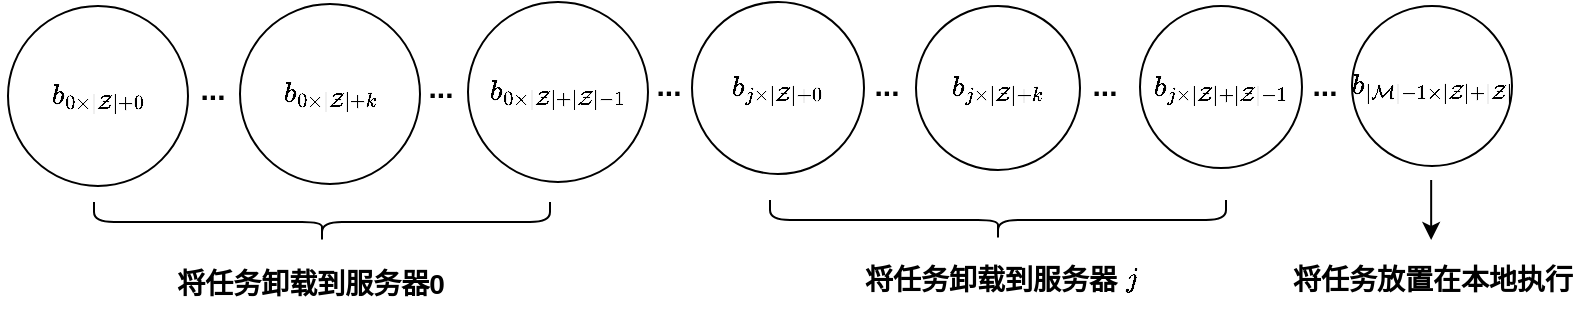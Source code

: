 <mxfile version="17.4.4" type="github">
  <diagram id="wZBX_qP1Bf_u1HNPw5r9" name="Page-1">
    <mxGraphModel dx="1065" dy="479" grid="1" gridSize="10" guides="1" tooltips="1" connect="1" arrows="1" fold="1" page="1" pageScale="1" pageWidth="827" pageHeight="1169" math="1" shadow="0">
      <root>
        <mxCell id="0" />
        <mxCell id="1" parent="0" />
        <mxCell id="a6XNYdV735CAFfSAR4Dt-14" value="$$b_{0\times |\mathcal{Z}|+|\mathcal{Z}|-1}$$" style="ellipse;whiteSpace=wrap;html=1;aspect=fixed;" vertex="1" parent="1">
          <mxGeometry x="240" y="152" width="90" height="90" as="geometry" />
        </mxCell>
        <mxCell id="a6XNYdV735CAFfSAR4Dt-15" value="$$b_{0\times |\mathcal{Z}|+0}$$" style="ellipse;whiteSpace=wrap;html=1;aspect=fixed;" vertex="1" parent="1">
          <mxGeometry x="10" y="154" width="90" height="90" as="geometry" />
        </mxCell>
        <mxCell id="a6XNYdV735CAFfSAR4Dt-16" value="$$b_{0\times |\mathcal{Z}|+k}$$" style="ellipse;whiteSpace=wrap;html=1;aspect=fixed;" vertex="1" parent="1">
          <mxGeometry x="126" y="153" width="90" height="90" as="geometry" />
        </mxCell>
        <mxCell id="a6XNYdV735CAFfSAR4Dt-17" value="&lt;b&gt;&lt;font style=&quot;font-size: 15px&quot;&gt;...&lt;/font&gt;&lt;/b&gt;" style="text;html=1;resizable=0;autosize=1;align=center;verticalAlign=middle;points=[];fillColor=none;strokeColor=none;rounded=0;" vertex="1" parent="1">
          <mxGeometry x="97" y="185" width="30" height="20" as="geometry" />
        </mxCell>
        <mxCell id="a6XNYdV735CAFfSAR4Dt-18" value="&lt;b&gt;&lt;font style=&quot;font-size: 15px&quot;&gt;...&lt;/font&gt;&lt;/b&gt;" style="text;html=1;resizable=0;autosize=1;align=center;verticalAlign=middle;points=[];fillColor=none;strokeColor=none;rounded=0;" vertex="1" parent="1">
          <mxGeometry x="211" y="184" width="30" height="20" as="geometry" />
        </mxCell>
        <mxCell id="a6XNYdV735CAFfSAR4Dt-19" value="$$b_{j\times |\mathcal{Z}|+|\mathcal{Z}|-1}$$" style="ellipse;whiteSpace=wrap;html=1;aspect=fixed;" vertex="1" parent="1">
          <mxGeometry x="576" y="154" width="81" height="81" as="geometry" />
        </mxCell>
        <mxCell id="a6XNYdV735CAFfSAR4Dt-20" value="$$b_{j\times |\mathcal{Z}|+0}$$" style="ellipse;whiteSpace=wrap;html=1;aspect=fixed;" vertex="1" parent="1">
          <mxGeometry x="352" y="152" width="86" height="86" as="geometry" />
        </mxCell>
        <mxCell id="a6XNYdV735CAFfSAR4Dt-21" value="$$b_{j\times |\mathcal{Z}|+k}$$" style="ellipse;whiteSpace=wrap;html=1;aspect=fixed;" vertex="1" parent="1">
          <mxGeometry x="464" y="154" width="82" height="82" as="geometry" />
        </mxCell>
        <mxCell id="a6XNYdV735CAFfSAR4Dt-22" value="&lt;b&gt;&lt;font style=&quot;font-size: 15px&quot;&gt;...&lt;/font&gt;&lt;/b&gt;" style="text;html=1;resizable=0;autosize=1;align=center;verticalAlign=middle;points=[];fillColor=none;strokeColor=none;rounded=0;" vertex="1" parent="1">
          <mxGeometry x="434" y="183" width="30" height="20" as="geometry" />
        </mxCell>
        <mxCell id="a6XNYdV735CAFfSAR4Dt-23" value="&lt;b&gt;&lt;font style=&quot;font-size: 15px&quot;&gt;...&lt;/font&gt;&lt;/b&gt;" style="text;html=1;resizable=0;autosize=1;align=center;verticalAlign=middle;points=[];fillColor=none;strokeColor=none;rounded=0;" vertex="1" parent="1">
          <mxGeometry x="543" y="183" width="30" height="20" as="geometry" />
        </mxCell>
        <mxCell id="a6XNYdV735CAFfSAR4Dt-24" value="&lt;b&gt;&lt;font style=&quot;font-size: 15px&quot;&gt;...&lt;/font&gt;&lt;/b&gt;" style="text;html=1;resizable=0;autosize=1;align=center;verticalAlign=middle;points=[];fillColor=none;strokeColor=none;rounded=0;" vertex="1" parent="1">
          <mxGeometry x="325" y="183" width="30" height="20" as="geometry" />
        </mxCell>
        <mxCell id="a6XNYdV735CAFfSAR4Dt-25" value="$$b_{|\mathcal{M}|-1&lt;br&gt;\times |\mathcal{Z}|+|\mathcal{Z}|}$$" style="ellipse;whiteSpace=wrap;html=1;aspect=fixed;" vertex="1" parent="1">
          <mxGeometry x="682" y="154" width="80" height="80" as="geometry" />
        </mxCell>
        <mxCell id="a6XNYdV735CAFfSAR4Dt-26" value="&lt;b&gt;&lt;font style=&quot;font-size: 15px&quot;&gt;...&lt;/font&gt;&lt;/b&gt;" style="text;html=1;resizable=0;autosize=1;align=center;verticalAlign=middle;points=[];fillColor=none;strokeColor=none;rounded=0;" vertex="1" parent="1">
          <mxGeometry x="653" y="183" width="30" height="20" as="geometry" />
        </mxCell>
        <mxCell id="a6XNYdV735CAFfSAR4Dt-27" value="" style="shape=curlyBracket;whiteSpace=wrap;html=1;rounded=1;flipH=1;fontFamily=Helvetica;fontSize=15;rotation=90;" vertex="1" parent="1">
          <mxGeometry x="157" y="148" width="20" height="228" as="geometry" />
        </mxCell>
        <mxCell id="a6XNYdV735CAFfSAR4Dt-28" value="" style="shape=curlyBracket;whiteSpace=wrap;html=1;rounded=1;flipH=1;fontFamily=Helvetica;fontSize=15;rotation=90;" vertex="1" parent="1">
          <mxGeometry x="495" y="147" width="20" height="228" as="geometry" />
        </mxCell>
        <mxCell id="a6XNYdV735CAFfSAR4Dt-29" value="&lt;span style=&quot;font-size: 14px&quot;&gt;将任务卸载到服务器0&lt;/span&gt;" style="text;strokeColor=none;fillColor=none;html=1;fontSize=24;fontStyle=1;verticalAlign=middle;align=center;fontFamily=Helvetica;" vertex="1" parent="1">
          <mxGeometry x="111" y="270" width="100" height="40" as="geometry" />
        </mxCell>
        <mxCell id="a6XNYdV735CAFfSAR4Dt-30" value="&lt;span style=&quot;font-size: 14px&quot;&gt;将任务卸载到服务器&lt;/span&gt;" style="text;strokeColor=none;fillColor=none;html=1;fontSize=24;fontStyle=1;verticalAlign=middle;align=center;fontFamily=Helvetica;" vertex="1" parent="1">
          <mxGeometry x="449" y="268" width="104" height="40" as="geometry" />
        </mxCell>
        <mxCell id="a6XNYdV735CAFfSAR4Dt-31" value="&lt;font style=&quot;font-size: 12px&quot;&gt;$$j$$&lt;/font&gt;" style="text;strokeColor=none;fillColor=none;html=1;fontSize=24;fontStyle=1;verticalAlign=middle;align=center;fontFamily=Helvetica;" vertex="1" parent="1">
          <mxGeometry x="522" y="272" width="98" height="36" as="geometry" />
        </mxCell>
        <mxCell id="a6XNYdV735CAFfSAR4Dt-32" value="&lt;span style=&quot;font-size: 14px&quot;&gt;将任务放置在本地执行&lt;/span&gt;" style="text;strokeColor=none;fillColor=none;html=1;fontSize=24;fontStyle=1;verticalAlign=middle;align=center;fontFamily=Helvetica;" vertex="1" parent="1">
          <mxGeometry x="670" y="268" width="104" height="40" as="geometry" />
        </mxCell>
        <mxCell id="a6XNYdV735CAFfSAR4Dt-34" value="" style="endArrow=classic;html=1;rounded=0;fontFamily=Helvetica;fontSize=12;" edge="1" parent="1">
          <mxGeometry width="50" height="50" relative="1" as="geometry">
            <mxPoint x="721.58" y="241" as="sourcePoint" />
            <mxPoint x="721.58" y="271" as="targetPoint" />
          </mxGeometry>
        </mxCell>
      </root>
    </mxGraphModel>
  </diagram>
</mxfile>

